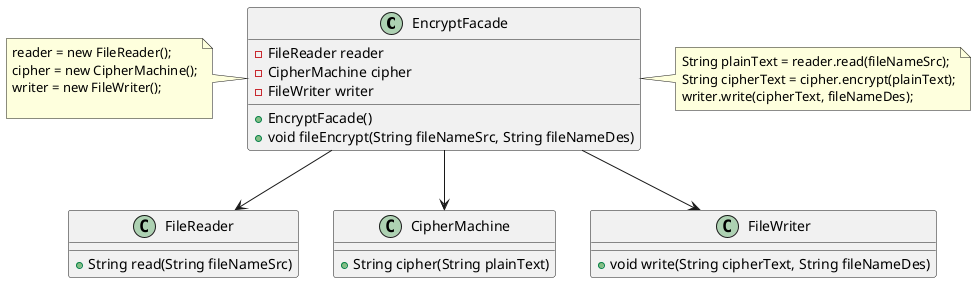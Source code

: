 @startuml

class EncryptFacade {
-FileReader reader
-CipherMachine cipher
-FileWriter writer
+EncryptFacade()
+void fileEncrypt(String fileNameSrc, String fileNameDes)
}

note left of EncryptFacade
reader = new FileReader();
cipher = new CipherMachine();
writer = new FileWriter();

end note

note right of EncryptFacade
String plainText = reader.read(fileNameSrc);
String cipherText = cipher.encrypt(plainText);
writer.write(cipherText, fileNameDes);
end note

class FileReader {
+String read(String fileNameSrc)
}

class CipherMachine {
+String cipher(String plainText)
}

class FileWriter {
+void write(String cipherText, String fileNameDes)
}

EncryptFacade --> FileReader
EncryptFacade --> CipherMachine
EncryptFacade --> FileWriter
@enduml